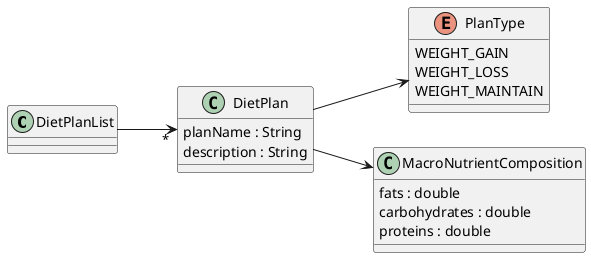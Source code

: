 @startuml
'https://plantuml.com/class-diagram

left to right direction

class DietPlanList {
}

class DietPlan {
  planName : String
  description : String
}

enum PlanType {
  WEIGHT_GAIN
  WEIGHT_LOSS
  WEIGHT_MAINTAIN
}

class MacroNutrientComposition {
  fats : double
  carbohydrates : double
  proteins : double
}

DietPlanList --> "*" DietPlan
DietPlan --> PlanType
DietPlan --> MacroNutrientComposition

@enduml
